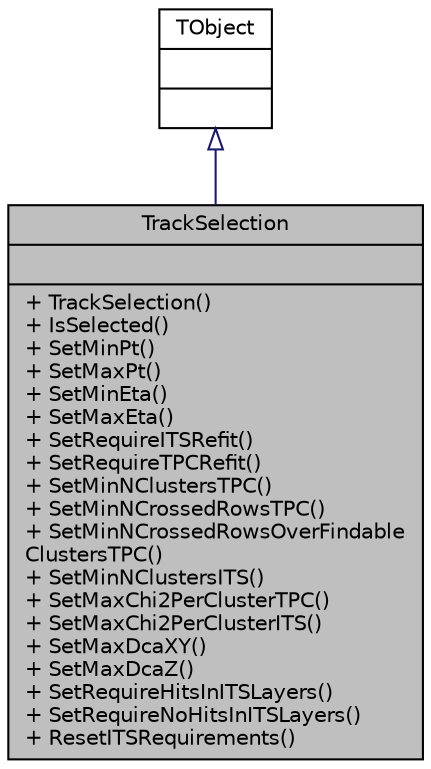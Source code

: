 digraph "TrackSelection"
{
 // INTERACTIVE_SVG=YES
  bgcolor="transparent";
  edge [fontname="Helvetica",fontsize="10",labelfontname="Helvetica",labelfontsize="10"];
  node [fontname="Helvetica",fontsize="10",shape=record];
  Node0 [label="{TrackSelection\n||+ TrackSelection()\l+ IsSelected()\l+ SetMinPt()\l+ SetMaxPt()\l+ SetMinEta()\l+ SetMaxEta()\l+ SetRequireITSRefit()\l+ SetRequireTPCRefit()\l+ SetMinNClustersTPC()\l+ SetMinNCrossedRowsTPC()\l+ SetMinNCrossedRowsOverFindable\lClustersTPC()\l+ SetMinNClustersITS()\l+ SetMaxChi2PerClusterTPC()\l+ SetMaxChi2PerClusterITS()\l+ SetMaxDcaXY()\l+ SetMaxDcaZ()\l+ SetRequireHitsInITSLayers()\l+ SetRequireNoHitsInITSLayers()\l+ ResetITSRequirements()\l}",height=0.2,width=0.4,color="black", fillcolor="grey75", style="filled", fontcolor="black"];
  Node1 -> Node0 [dir="back",color="midnightblue",fontsize="10",style="solid",arrowtail="onormal",fontname="Helvetica"];
  Node1 [label="{TObject\n||}",height=0.2,width=0.4,color="black",URL="$d5/d0f/classTObject.html"];
}
